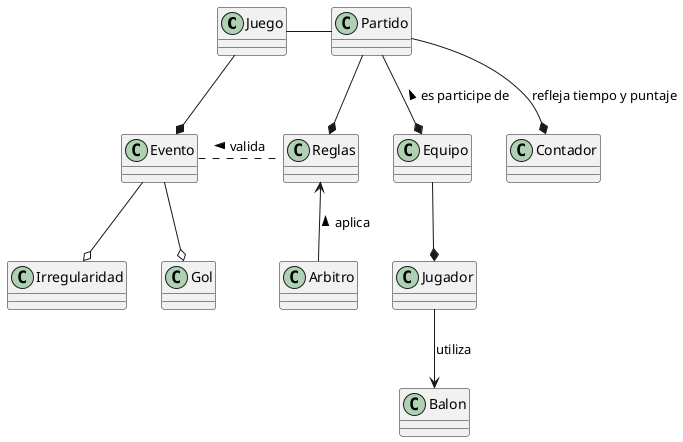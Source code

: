 @startuml


Juego - Partido 
Juego --* Evento
Evento --o Irregularidad
Evento --o Gol
Evento . Reglas: valida <


Partido --* Reglas
Partido --* Equipo : es participe de <
Partido --* Contador : refleja tiempo y puntaje 

Equipo --* Jugador 
Jugador --> Balon : utiliza

Reglas <-- Arbitro  : aplica <
@enduml
